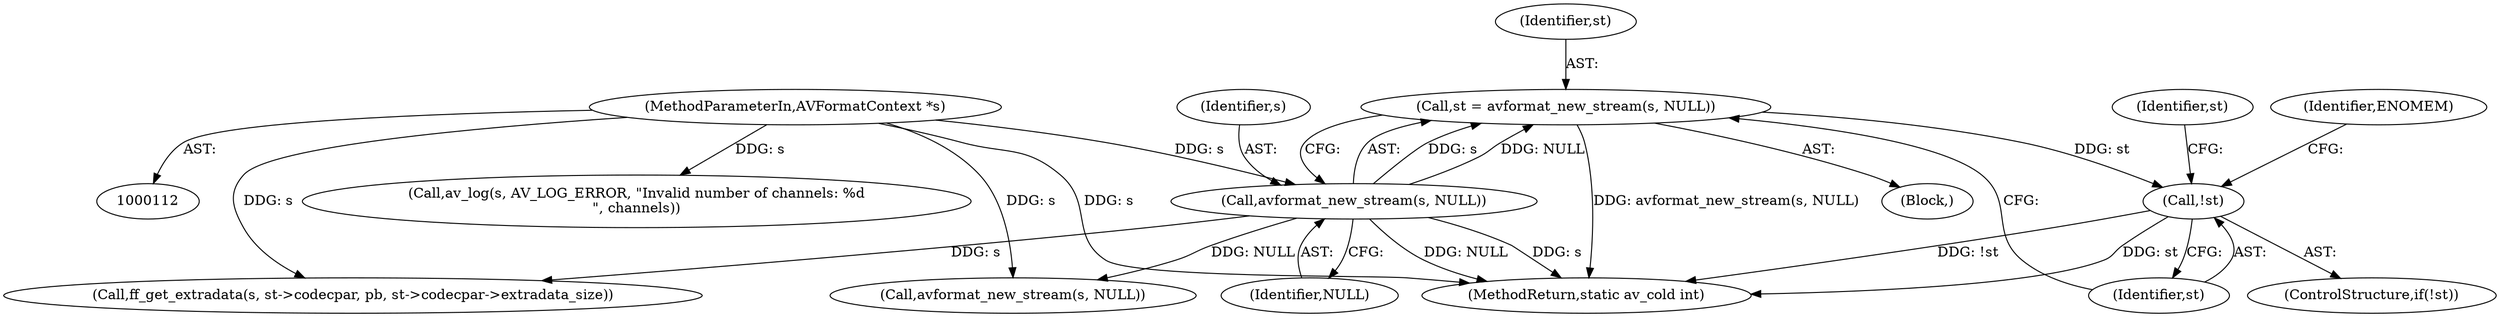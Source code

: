 digraph "0_FFmpeg_96f24d1bee7fe7bac08e2b7c74db1a046c9dc0de@pointer" {
"1000214" [label="(Call,st = avformat_new_stream(s, NULL))"];
"1000216" [label="(Call,avformat_new_stream(s, NULL))"];
"1000113" [label="(MethodParameterIn,AVFormatContext *s)"];
"1000220" [label="(Call,!st)"];
"1000228" [label="(Identifier,st)"];
"1000114" [label="(Block,)"];
"1000284" [label="(Call,ff_get_extradata(s, st->codecpar, pb, st->codecpar->extradata_size))"];
"1000215" [label="(Identifier,st)"];
"1000214" [label="(Call,st = avformat_new_stream(s, NULL))"];
"1000628" [label="(MethodReturn,static av_cold int)"];
"1000325" [label="(Call,avformat_new_stream(s, NULL))"];
"1000310" [label="(Call,av_log(s, AV_LOG_ERROR, \"Invalid number of channels: %d\n\", channels))"];
"1000113" [label="(MethodParameterIn,AVFormatContext *s)"];
"1000220" [label="(Call,!st)"];
"1000224" [label="(Identifier,ENOMEM)"];
"1000221" [label="(Identifier,st)"];
"1000218" [label="(Identifier,NULL)"];
"1000219" [label="(ControlStructure,if(!st))"];
"1000217" [label="(Identifier,s)"];
"1000216" [label="(Call,avformat_new_stream(s, NULL))"];
"1000214" -> "1000114"  [label="AST: "];
"1000214" -> "1000216"  [label="CFG: "];
"1000215" -> "1000214"  [label="AST: "];
"1000216" -> "1000214"  [label="AST: "];
"1000221" -> "1000214"  [label="CFG: "];
"1000214" -> "1000628"  [label="DDG: avformat_new_stream(s, NULL)"];
"1000216" -> "1000214"  [label="DDG: s"];
"1000216" -> "1000214"  [label="DDG: NULL"];
"1000214" -> "1000220"  [label="DDG: st"];
"1000216" -> "1000218"  [label="CFG: "];
"1000217" -> "1000216"  [label="AST: "];
"1000218" -> "1000216"  [label="AST: "];
"1000216" -> "1000628"  [label="DDG: s"];
"1000216" -> "1000628"  [label="DDG: NULL"];
"1000113" -> "1000216"  [label="DDG: s"];
"1000216" -> "1000284"  [label="DDG: s"];
"1000216" -> "1000325"  [label="DDG: NULL"];
"1000113" -> "1000112"  [label="AST: "];
"1000113" -> "1000628"  [label="DDG: s"];
"1000113" -> "1000284"  [label="DDG: s"];
"1000113" -> "1000310"  [label="DDG: s"];
"1000113" -> "1000325"  [label="DDG: s"];
"1000220" -> "1000219"  [label="AST: "];
"1000220" -> "1000221"  [label="CFG: "];
"1000221" -> "1000220"  [label="AST: "];
"1000224" -> "1000220"  [label="CFG: "];
"1000228" -> "1000220"  [label="CFG: "];
"1000220" -> "1000628"  [label="DDG: st"];
"1000220" -> "1000628"  [label="DDG: !st"];
}
